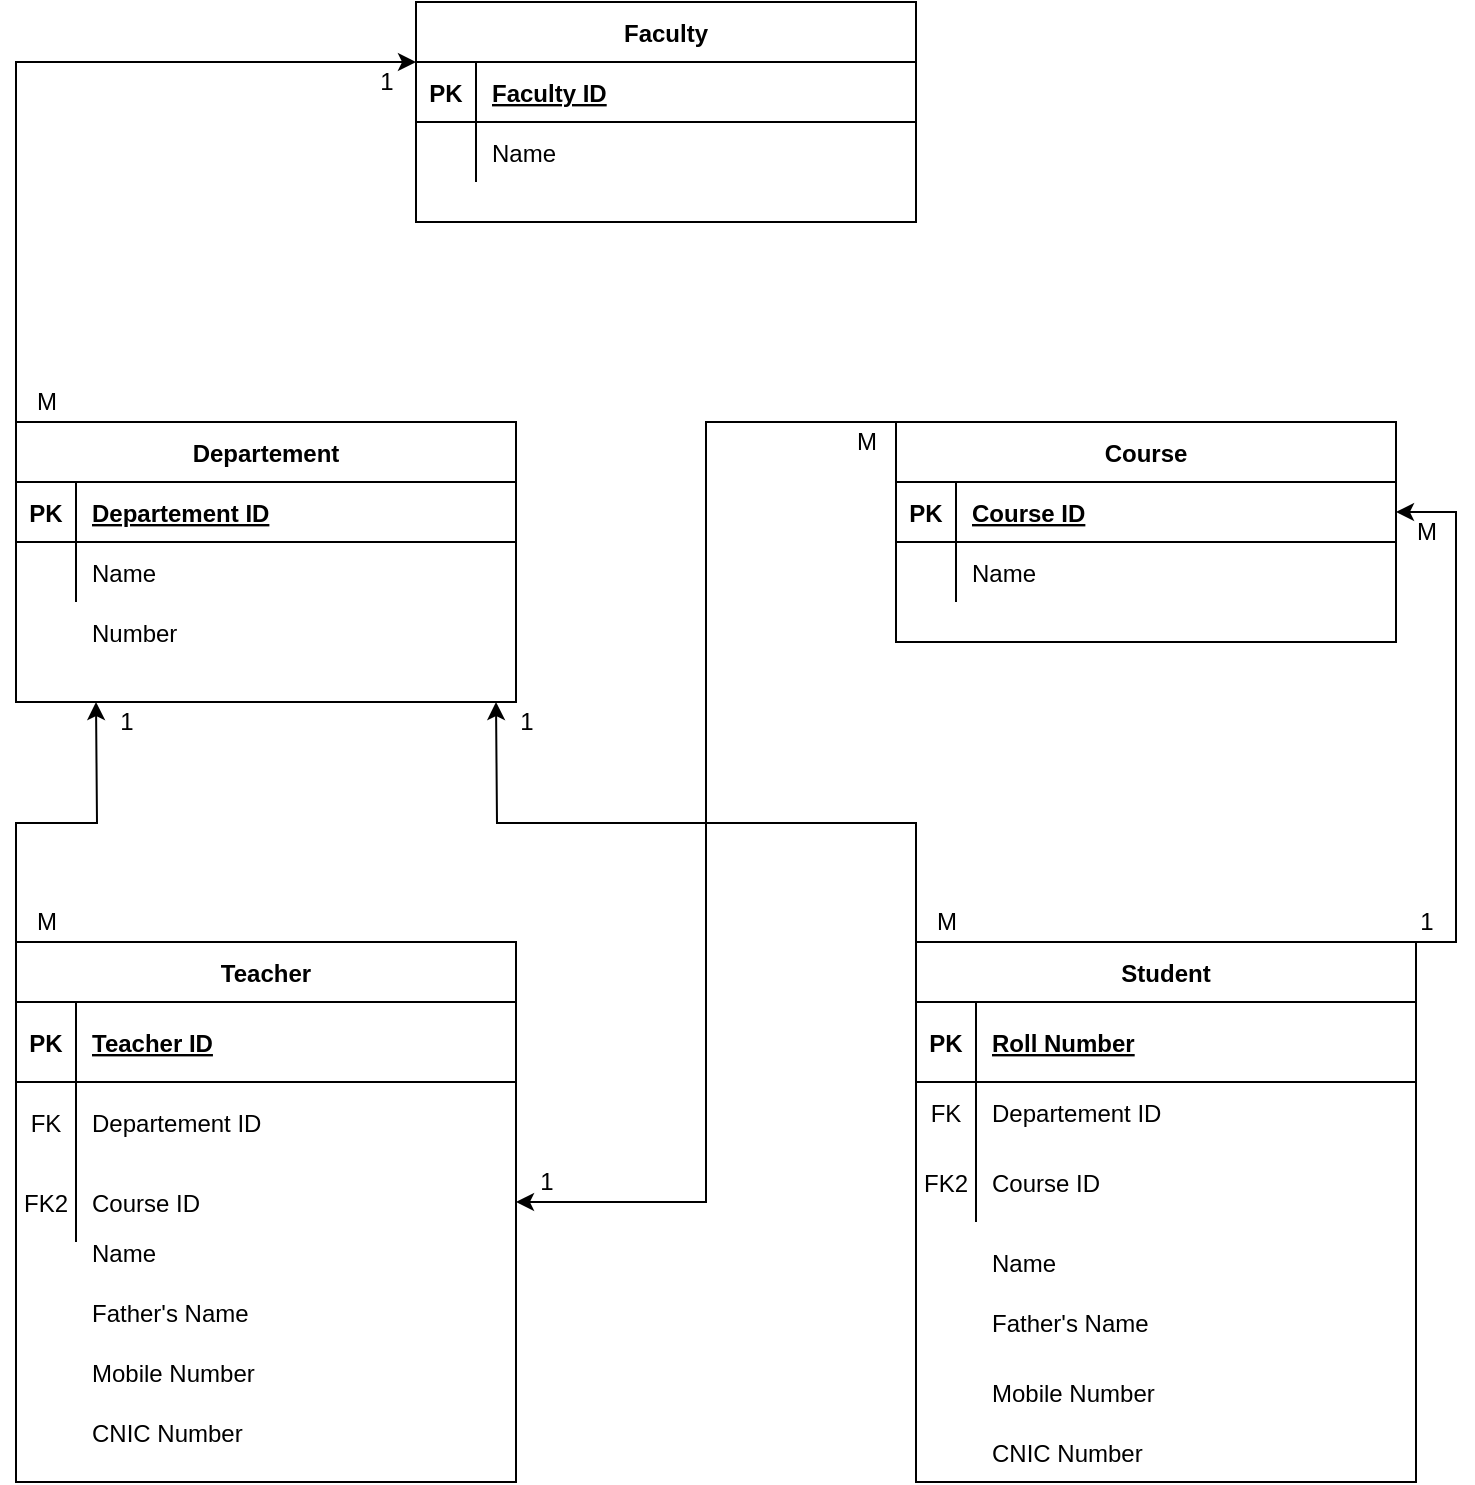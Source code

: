 <mxfile version="14.2.7" type="github">
  <diagram id="R2lEEEUBdFMjLlhIrx00" name="Page-1">
    <mxGraphModel dx="783" dy="469" grid="1" gridSize="10" guides="1" tooltips="1" connect="1" arrows="1" fold="1" page="1" pageScale="1" pageWidth="850" pageHeight="1100" math="0" shadow="0" extFonts="Permanent Marker^https://fonts.googleapis.com/css?family=Permanent+Marker">
      <root>
        <mxCell id="0" />
        <mxCell id="1" parent="0" />
        <mxCell id="LZzY_zRByge5ZcKaE3Mi-46" style="edgeStyle=orthogonalEdgeStyle;rounded=0;orthogonalLoop=1;jettySize=auto;html=1;exitX=0;exitY=0;exitDx=0;exitDy=0;" edge="1" parent="1" source="C-vyLk0tnHw3VtMMgP7b-13">
          <mxGeometry relative="1" as="geometry">
            <mxPoint x="160" y="440" as="targetPoint" />
          </mxGeometry>
        </mxCell>
        <mxCell id="C-vyLk0tnHw3VtMMgP7b-13" value="Teacher" style="shape=table;startSize=30;container=1;collapsible=1;childLayout=tableLayout;fixedRows=1;rowLines=0;fontStyle=1;align=center;resizeLast=1;" parent="1" vertex="1">
          <mxGeometry x="120" y="560" width="250" height="270" as="geometry" />
        </mxCell>
        <mxCell id="C-vyLk0tnHw3VtMMgP7b-14" value="" style="shape=partialRectangle;collapsible=0;dropTarget=0;pointerEvents=0;fillColor=none;points=[[0,0.5],[1,0.5]];portConstraint=eastwest;top=0;left=0;right=0;bottom=1;" parent="C-vyLk0tnHw3VtMMgP7b-13" vertex="1">
          <mxGeometry y="30" width="250" height="40" as="geometry" />
        </mxCell>
        <mxCell id="C-vyLk0tnHw3VtMMgP7b-15" value="PK" style="shape=partialRectangle;overflow=hidden;connectable=0;fillColor=none;top=0;left=0;bottom=0;right=0;fontStyle=1;" parent="C-vyLk0tnHw3VtMMgP7b-14" vertex="1">
          <mxGeometry width="30" height="40" as="geometry" />
        </mxCell>
        <mxCell id="C-vyLk0tnHw3VtMMgP7b-16" value="Teacher ID" style="shape=partialRectangle;overflow=hidden;connectable=0;fillColor=none;top=0;left=0;bottom=0;right=0;align=left;spacingLeft=6;fontStyle=5;" parent="C-vyLk0tnHw3VtMMgP7b-14" vertex="1">
          <mxGeometry x="30" width="220" height="40" as="geometry" />
        </mxCell>
        <mxCell id="C-vyLk0tnHw3VtMMgP7b-17" value="" style="shape=partialRectangle;collapsible=0;dropTarget=0;pointerEvents=0;fillColor=none;points=[[0,0.5],[1,0.5]];portConstraint=eastwest;top=0;left=0;right=0;bottom=0;" parent="C-vyLk0tnHw3VtMMgP7b-13" vertex="1">
          <mxGeometry y="70" width="250" height="40" as="geometry" />
        </mxCell>
        <mxCell id="C-vyLk0tnHw3VtMMgP7b-18" value="FK" style="shape=partialRectangle;overflow=hidden;connectable=0;fillColor=none;top=0;left=0;bottom=0;right=0;" parent="C-vyLk0tnHw3VtMMgP7b-17" vertex="1">
          <mxGeometry width="30" height="40" as="geometry" />
        </mxCell>
        <mxCell id="C-vyLk0tnHw3VtMMgP7b-19" value="Departement ID" style="shape=partialRectangle;overflow=hidden;connectable=0;fillColor=none;top=0;left=0;bottom=0;right=0;align=left;spacingLeft=6;" parent="C-vyLk0tnHw3VtMMgP7b-17" vertex="1">
          <mxGeometry x="30" width="220" height="40" as="geometry" />
        </mxCell>
        <mxCell id="C-vyLk0tnHw3VtMMgP7b-20" value="" style="shape=partialRectangle;collapsible=0;dropTarget=0;pointerEvents=0;fillColor=none;points=[[0,0.5],[1,0.5]];portConstraint=eastwest;top=0;left=0;right=0;bottom=0;" parent="C-vyLk0tnHw3VtMMgP7b-13" vertex="1">
          <mxGeometry y="110" width="250" height="40" as="geometry" />
        </mxCell>
        <mxCell id="C-vyLk0tnHw3VtMMgP7b-21" value="FK2" style="shape=partialRectangle;overflow=hidden;connectable=0;fillColor=none;top=0;left=0;bottom=0;right=0;" parent="C-vyLk0tnHw3VtMMgP7b-20" vertex="1">
          <mxGeometry width="30" height="40" as="geometry" />
        </mxCell>
        <mxCell id="C-vyLk0tnHw3VtMMgP7b-22" value="Course ID" style="shape=partialRectangle;overflow=hidden;connectable=0;fillColor=none;top=0;left=0;bottom=0;right=0;align=left;spacingLeft=6;" parent="C-vyLk0tnHw3VtMMgP7b-20" vertex="1">
          <mxGeometry x="30" width="220" height="40" as="geometry" />
        </mxCell>
        <mxCell id="C-vyLk0tnHw3VtMMgP7b-23" value="Faculty" style="shape=table;startSize=30;container=1;collapsible=1;childLayout=tableLayout;fixedRows=1;rowLines=0;fontStyle=1;align=center;resizeLast=1;" parent="1" vertex="1">
          <mxGeometry x="320" y="90" width="250" height="110" as="geometry" />
        </mxCell>
        <mxCell id="C-vyLk0tnHw3VtMMgP7b-24" value="" style="shape=partialRectangle;collapsible=0;dropTarget=0;pointerEvents=0;fillColor=none;points=[[0,0.5],[1,0.5]];portConstraint=eastwest;top=0;left=0;right=0;bottom=1;" parent="C-vyLk0tnHw3VtMMgP7b-23" vertex="1">
          <mxGeometry y="30" width="250" height="30" as="geometry" />
        </mxCell>
        <mxCell id="C-vyLk0tnHw3VtMMgP7b-25" value="PK" style="shape=partialRectangle;overflow=hidden;connectable=0;fillColor=none;top=0;left=0;bottom=0;right=0;fontStyle=1;" parent="C-vyLk0tnHw3VtMMgP7b-24" vertex="1">
          <mxGeometry width="30" height="30" as="geometry" />
        </mxCell>
        <mxCell id="C-vyLk0tnHw3VtMMgP7b-26" value="Faculty ID" style="shape=partialRectangle;overflow=hidden;connectable=0;fillColor=none;top=0;left=0;bottom=0;right=0;align=left;spacingLeft=6;fontStyle=5;" parent="C-vyLk0tnHw3VtMMgP7b-24" vertex="1">
          <mxGeometry x="30" width="220" height="30" as="geometry" />
        </mxCell>
        <mxCell id="C-vyLk0tnHw3VtMMgP7b-27" value="" style="shape=partialRectangle;collapsible=0;dropTarget=0;pointerEvents=0;fillColor=none;points=[[0,0.5],[1,0.5]];portConstraint=eastwest;top=0;left=0;right=0;bottom=0;" parent="C-vyLk0tnHw3VtMMgP7b-23" vertex="1">
          <mxGeometry y="60" width="250" height="30" as="geometry" />
        </mxCell>
        <mxCell id="C-vyLk0tnHw3VtMMgP7b-28" value="" style="shape=partialRectangle;overflow=hidden;connectable=0;fillColor=none;top=0;left=0;bottom=0;right=0;" parent="C-vyLk0tnHw3VtMMgP7b-27" vertex="1">
          <mxGeometry width="30" height="30" as="geometry" />
        </mxCell>
        <mxCell id="C-vyLk0tnHw3VtMMgP7b-29" value="Name" style="shape=partialRectangle;overflow=hidden;connectable=0;fillColor=none;top=0;left=0;bottom=0;right=0;align=left;spacingLeft=6;" parent="C-vyLk0tnHw3VtMMgP7b-27" vertex="1">
          <mxGeometry x="30" width="220" height="30" as="geometry" />
        </mxCell>
        <mxCell id="LZzY_zRByge5ZcKaE3Mi-5" value="Departement" style="shape=table;startSize=30;container=1;collapsible=1;childLayout=tableLayout;fixedRows=1;rowLines=0;fontStyle=1;align=center;resizeLast=1;" vertex="1" parent="1">
          <mxGeometry x="120" y="300" width="250" height="140" as="geometry" />
        </mxCell>
        <mxCell id="LZzY_zRByge5ZcKaE3Mi-6" value="" style="shape=partialRectangle;collapsible=0;dropTarget=0;pointerEvents=0;fillColor=none;points=[[0,0.5],[1,0.5]];portConstraint=eastwest;top=0;left=0;right=0;bottom=1;" vertex="1" parent="LZzY_zRByge5ZcKaE3Mi-5">
          <mxGeometry y="30" width="250" height="30" as="geometry" />
        </mxCell>
        <mxCell id="LZzY_zRByge5ZcKaE3Mi-7" value="PK" style="shape=partialRectangle;overflow=hidden;connectable=0;fillColor=none;top=0;left=0;bottom=0;right=0;fontStyle=1;" vertex="1" parent="LZzY_zRByge5ZcKaE3Mi-6">
          <mxGeometry width="30" height="30" as="geometry" />
        </mxCell>
        <mxCell id="LZzY_zRByge5ZcKaE3Mi-8" value="Departement ID" style="shape=partialRectangle;overflow=hidden;connectable=0;fillColor=none;top=0;left=0;bottom=0;right=0;align=left;spacingLeft=6;fontStyle=5;" vertex="1" parent="LZzY_zRByge5ZcKaE3Mi-6">
          <mxGeometry x="30" width="220" height="30" as="geometry" />
        </mxCell>
        <mxCell id="LZzY_zRByge5ZcKaE3Mi-9" value="" style="shape=partialRectangle;collapsible=0;dropTarget=0;pointerEvents=0;fillColor=none;points=[[0,0.5],[1,0.5]];portConstraint=eastwest;top=0;left=0;right=0;bottom=0;" vertex="1" parent="LZzY_zRByge5ZcKaE3Mi-5">
          <mxGeometry y="60" width="250" height="30" as="geometry" />
        </mxCell>
        <mxCell id="LZzY_zRByge5ZcKaE3Mi-10" value="" style="shape=partialRectangle;overflow=hidden;connectable=0;fillColor=none;top=0;left=0;bottom=0;right=0;" vertex="1" parent="LZzY_zRByge5ZcKaE3Mi-9">
          <mxGeometry width="30" height="30" as="geometry" />
        </mxCell>
        <mxCell id="LZzY_zRByge5ZcKaE3Mi-11" value="Name" style="shape=partialRectangle;overflow=hidden;connectable=0;fillColor=none;top=0;left=0;bottom=0;right=0;align=left;spacingLeft=6;" vertex="1" parent="LZzY_zRByge5ZcKaE3Mi-9">
          <mxGeometry x="30" width="220" height="30" as="geometry" />
        </mxCell>
        <mxCell id="LZzY_zRByge5ZcKaE3Mi-12" value="Number" style="shape=partialRectangle;overflow=hidden;connectable=0;fillColor=none;top=0;left=0;bottom=0;right=0;align=left;spacingLeft=6;" vertex="1" parent="1">
          <mxGeometry x="150" y="390" width="220" height="30" as="geometry" />
        </mxCell>
        <mxCell id="LZzY_zRByge5ZcKaE3Mi-15" value="Mobile Number" style="shape=partialRectangle;overflow=hidden;connectable=0;fillColor=none;top=0;left=0;bottom=0;right=0;align=left;spacingLeft=6;" vertex="1" parent="1">
          <mxGeometry x="150" y="760" width="220" height="30" as="geometry" />
        </mxCell>
        <mxCell id="LZzY_zRByge5ZcKaE3Mi-16" value="CNIC Number" style="shape=partialRectangle;overflow=hidden;connectable=0;fillColor=none;top=0;left=0;bottom=0;right=0;align=left;spacingLeft=6;" vertex="1" parent="1">
          <mxGeometry x="150" y="790" width="220" height="30" as="geometry" />
        </mxCell>
        <mxCell id="LZzY_zRByge5ZcKaE3Mi-18" value="Father&#39;s Name" style="shape=partialRectangle;overflow=hidden;connectable=0;fillColor=none;top=0;left=0;bottom=0;right=0;align=left;spacingLeft=6;" vertex="1" parent="1">
          <mxGeometry x="150" y="730" width="220" height="30" as="geometry" />
        </mxCell>
        <mxCell id="LZzY_zRByge5ZcKaE3Mi-49" style="edgeStyle=orthogonalEdgeStyle;rounded=0;orthogonalLoop=1;jettySize=auto;html=1;exitX=0;exitY=0;exitDx=0;exitDy=0;" edge="1" parent="1" source="LZzY_zRByge5ZcKaE3Mi-19">
          <mxGeometry relative="1" as="geometry">
            <mxPoint x="360" y="440" as="targetPoint" />
          </mxGeometry>
        </mxCell>
        <mxCell id="LZzY_zRByge5ZcKaE3Mi-55" style="edgeStyle=orthogonalEdgeStyle;rounded=0;orthogonalLoop=1;jettySize=auto;html=1;exitX=1;exitY=0;exitDx=0;exitDy=0;entryX=1;entryY=0.5;entryDx=0;entryDy=0;" edge="1" parent="1" source="LZzY_zRByge5ZcKaE3Mi-19" target="LZzY_zRByge5ZcKaE3Mi-33">
          <mxGeometry relative="1" as="geometry">
            <Array as="points">
              <mxPoint x="840" y="560" />
              <mxPoint x="840" y="345" />
            </Array>
          </mxGeometry>
        </mxCell>
        <mxCell id="LZzY_zRByge5ZcKaE3Mi-19" value="Student" style="shape=table;startSize=30;container=1;collapsible=1;childLayout=tableLayout;fixedRows=1;rowLines=0;fontStyle=1;align=center;resizeLast=1;" vertex="1" parent="1">
          <mxGeometry x="570" y="560" width="250" height="270" as="geometry" />
        </mxCell>
        <mxCell id="LZzY_zRByge5ZcKaE3Mi-20" value="" style="shape=partialRectangle;collapsible=0;dropTarget=0;pointerEvents=0;fillColor=none;points=[[0,0.5],[1,0.5]];portConstraint=eastwest;top=0;left=0;right=0;bottom=1;" vertex="1" parent="LZzY_zRByge5ZcKaE3Mi-19">
          <mxGeometry y="30" width="250" height="40" as="geometry" />
        </mxCell>
        <mxCell id="LZzY_zRByge5ZcKaE3Mi-21" value="PK" style="shape=partialRectangle;overflow=hidden;connectable=0;fillColor=none;top=0;left=0;bottom=0;right=0;fontStyle=1;" vertex="1" parent="LZzY_zRByge5ZcKaE3Mi-20">
          <mxGeometry width="30" height="40" as="geometry" />
        </mxCell>
        <mxCell id="LZzY_zRByge5ZcKaE3Mi-22" value="Roll Number" style="shape=partialRectangle;overflow=hidden;connectable=0;fillColor=none;top=0;left=0;bottom=0;right=0;align=left;spacingLeft=6;fontStyle=5;" vertex="1" parent="LZzY_zRByge5ZcKaE3Mi-20">
          <mxGeometry x="30" width="220" height="40" as="geometry" />
        </mxCell>
        <mxCell id="LZzY_zRByge5ZcKaE3Mi-23" value="" style="shape=partialRectangle;collapsible=0;dropTarget=0;pointerEvents=0;fillColor=none;points=[[0,0.5],[1,0.5]];portConstraint=eastwest;top=0;left=0;right=0;bottom=0;" vertex="1" parent="LZzY_zRByge5ZcKaE3Mi-19">
          <mxGeometry y="70" width="250" height="30" as="geometry" />
        </mxCell>
        <mxCell id="LZzY_zRByge5ZcKaE3Mi-24" value="FK" style="shape=partialRectangle;overflow=hidden;connectable=0;fillColor=none;top=0;left=0;bottom=0;right=0;" vertex="1" parent="LZzY_zRByge5ZcKaE3Mi-23">
          <mxGeometry width="30" height="30" as="geometry" />
        </mxCell>
        <mxCell id="LZzY_zRByge5ZcKaE3Mi-25" value="Departement ID" style="shape=partialRectangle;overflow=hidden;connectable=0;fillColor=none;top=0;left=0;bottom=0;right=0;align=left;spacingLeft=6;" vertex="1" parent="LZzY_zRByge5ZcKaE3Mi-23">
          <mxGeometry x="30" width="220" height="30" as="geometry" />
        </mxCell>
        <mxCell id="LZzY_zRByge5ZcKaE3Mi-26" value="" style="shape=partialRectangle;collapsible=0;dropTarget=0;pointerEvents=0;fillColor=none;points=[[0,0.5],[1,0.5]];portConstraint=eastwest;top=0;left=0;right=0;bottom=0;" vertex="1" parent="LZzY_zRByge5ZcKaE3Mi-19">
          <mxGeometry y="100" width="250" height="40" as="geometry" />
        </mxCell>
        <mxCell id="LZzY_zRByge5ZcKaE3Mi-27" value="FK2" style="shape=partialRectangle;overflow=hidden;connectable=0;fillColor=none;top=0;left=0;bottom=0;right=0;" vertex="1" parent="LZzY_zRByge5ZcKaE3Mi-26">
          <mxGeometry width="30" height="40" as="geometry" />
        </mxCell>
        <mxCell id="LZzY_zRByge5ZcKaE3Mi-28" value="Course ID" style="shape=partialRectangle;overflow=hidden;connectable=0;fillColor=none;top=0;left=0;bottom=0;right=0;align=left;spacingLeft=6;" vertex="1" parent="LZzY_zRByge5ZcKaE3Mi-26">
          <mxGeometry x="30" width="220" height="40" as="geometry" />
        </mxCell>
        <mxCell id="LZzY_zRByge5ZcKaE3Mi-29" value="Mobile Number" style="shape=partialRectangle;overflow=hidden;connectable=0;fillColor=none;top=0;left=0;bottom=0;right=0;align=left;spacingLeft=6;" vertex="1" parent="1">
          <mxGeometry x="600" y="770" width="220" height="30" as="geometry" />
        </mxCell>
        <mxCell id="LZzY_zRByge5ZcKaE3Mi-30" value="CNIC Number" style="shape=partialRectangle;overflow=hidden;connectable=0;fillColor=none;top=0;left=0;bottom=0;right=0;align=left;spacingLeft=6;" vertex="1" parent="1">
          <mxGeometry x="600" y="800" width="220" height="30" as="geometry" />
        </mxCell>
        <mxCell id="LZzY_zRByge5ZcKaE3Mi-31" value="Father&#39;s Name" style="shape=partialRectangle;overflow=hidden;connectable=0;fillColor=none;top=0;left=0;bottom=0;right=0;align=left;spacingLeft=6;" vertex="1" parent="1">
          <mxGeometry x="600" y="735" width="220" height="30" as="geometry" />
        </mxCell>
        <mxCell id="LZzY_zRByge5ZcKaE3Mi-52" style="edgeStyle=orthogonalEdgeStyle;rounded=0;orthogonalLoop=1;jettySize=auto;html=1;exitX=0;exitY=0;exitDx=0;exitDy=0;entryX=1;entryY=0.5;entryDx=0;entryDy=0;" edge="1" parent="1" source="LZzY_zRByge5ZcKaE3Mi-32" target="C-vyLk0tnHw3VtMMgP7b-20">
          <mxGeometry relative="1" as="geometry">
            <Array as="points">
              <mxPoint x="465" y="300" />
              <mxPoint x="465" y="690" />
            </Array>
          </mxGeometry>
        </mxCell>
        <mxCell id="LZzY_zRByge5ZcKaE3Mi-32" value="Course" style="shape=table;startSize=30;container=1;collapsible=1;childLayout=tableLayout;fixedRows=1;rowLines=0;fontStyle=1;align=center;resizeLast=1;" vertex="1" parent="1">
          <mxGeometry x="560" y="300" width="250" height="110" as="geometry" />
        </mxCell>
        <mxCell id="LZzY_zRByge5ZcKaE3Mi-33" value="" style="shape=partialRectangle;collapsible=0;dropTarget=0;pointerEvents=0;fillColor=none;points=[[0,0.5],[1,0.5]];portConstraint=eastwest;top=0;left=0;right=0;bottom=1;" vertex="1" parent="LZzY_zRByge5ZcKaE3Mi-32">
          <mxGeometry y="30" width="250" height="30" as="geometry" />
        </mxCell>
        <mxCell id="LZzY_zRByge5ZcKaE3Mi-34" value="PK" style="shape=partialRectangle;overflow=hidden;connectable=0;fillColor=none;top=0;left=0;bottom=0;right=0;fontStyle=1;" vertex="1" parent="LZzY_zRByge5ZcKaE3Mi-33">
          <mxGeometry width="30" height="30" as="geometry" />
        </mxCell>
        <mxCell id="LZzY_zRByge5ZcKaE3Mi-35" value="Course ID" style="shape=partialRectangle;overflow=hidden;connectable=0;fillColor=none;top=0;left=0;bottom=0;right=0;align=left;spacingLeft=6;fontStyle=5;" vertex="1" parent="LZzY_zRByge5ZcKaE3Mi-33">
          <mxGeometry x="30" width="220" height="30" as="geometry" />
        </mxCell>
        <mxCell id="LZzY_zRByge5ZcKaE3Mi-36" value="" style="shape=partialRectangle;collapsible=0;dropTarget=0;pointerEvents=0;fillColor=none;points=[[0,0.5],[1,0.5]];portConstraint=eastwest;top=0;left=0;right=0;bottom=0;" vertex="1" parent="LZzY_zRByge5ZcKaE3Mi-32">
          <mxGeometry y="60" width="250" height="30" as="geometry" />
        </mxCell>
        <mxCell id="LZzY_zRByge5ZcKaE3Mi-37" value="" style="shape=partialRectangle;overflow=hidden;connectable=0;fillColor=none;top=0;left=0;bottom=0;right=0;" vertex="1" parent="LZzY_zRByge5ZcKaE3Mi-36">
          <mxGeometry width="30" height="30" as="geometry" />
        </mxCell>
        <mxCell id="LZzY_zRByge5ZcKaE3Mi-38" value="Name" style="shape=partialRectangle;overflow=hidden;connectable=0;fillColor=none;top=0;left=0;bottom=0;right=0;align=left;spacingLeft=6;" vertex="1" parent="LZzY_zRByge5ZcKaE3Mi-36">
          <mxGeometry x="30" width="220" height="30" as="geometry" />
        </mxCell>
        <mxCell id="LZzY_zRByge5ZcKaE3Mi-40" value="Name" style="shape=partialRectangle;overflow=hidden;connectable=0;fillColor=none;top=0;left=0;bottom=0;right=0;align=left;spacingLeft=6;" vertex="1" parent="1">
          <mxGeometry x="600" y="700" width="220" height="40" as="geometry" />
        </mxCell>
        <mxCell id="LZzY_zRByge5ZcKaE3Mi-43" style="edgeStyle=orthogonalEdgeStyle;rounded=0;orthogonalLoop=1;jettySize=auto;html=1;exitX=0;exitY=0;exitDx=0;exitDy=0;entryX=0;entryY=0;entryDx=0;entryDy=0;entryPerimeter=0;" edge="1" parent="1" source="LZzY_zRByge5ZcKaE3Mi-5" target="C-vyLk0tnHw3VtMMgP7b-24">
          <mxGeometry relative="1" as="geometry">
            <mxPoint x="130" y="130" as="targetPoint" />
            <mxPoint x="130" y="310" as="sourcePoint" />
            <Array as="points">
              <mxPoint x="120" y="120" />
            </Array>
          </mxGeometry>
        </mxCell>
        <mxCell id="LZzY_zRByge5ZcKaE3Mi-44" value="M" style="text;html=1;resizable=0;autosize=1;align=center;verticalAlign=middle;points=[];fillColor=none;strokeColor=none;rounded=0;" vertex="1" parent="1">
          <mxGeometry x="120" y="280" width="30" height="20" as="geometry" />
        </mxCell>
        <mxCell id="LZzY_zRByge5ZcKaE3Mi-45" value="1" style="text;html=1;resizable=0;autosize=1;align=center;verticalAlign=middle;points=[];fillColor=none;strokeColor=none;rounded=0;" vertex="1" parent="1">
          <mxGeometry x="295" y="120" width="20" height="20" as="geometry" />
        </mxCell>
        <mxCell id="LZzY_zRByge5ZcKaE3Mi-47" value="1" style="text;html=1;resizable=0;autosize=1;align=center;verticalAlign=middle;points=[];fillColor=none;strokeColor=none;rounded=0;" vertex="1" parent="1">
          <mxGeometry x="165" y="440" width="20" height="20" as="geometry" />
        </mxCell>
        <mxCell id="LZzY_zRByge5ZcKaE3Mi-48" value="M" style="text;html=1;resizable=0;autosize=1;align=center;verticalAlign=middle;points=[];fillColor=none;strokeColor=none;rounded=0;" vertex="1" parent="1">
          <mxGeometry x="120" y="540" width="30" height="20" as="geometry" />
        </mxCell>
        <mxCell id="LZzY_zRByge5ZcKaE3Mi-50" value="M" style="text;html=1;resizable=0;autosize=1;align=center;verticalAlign=middle;points=[];fillColor=none;strokeColor=none;rounded=0;" vertex="1" parent="1">
          <mxGeometry x="570" y="540" width="30" height="20" as="geometry" />
        </mxCell>
        <mxCell id="LZzY_zRByge5ZcKaE3Mi-51" value="1" style="text;html=1;resizable=0;autosize=1;align=center;verticalAlign=middle;points=[];fillColor=none;strokeColor=none;rounded=0;" vertex="1" parent="1">
          <mxGeometry x="365" y="440" width="20" height="20" as="geometry" />
        </mxCell>
        <mxCell id="LZzY_zRByge5ZcKaE3Mi-53" value="M" style="text;html=1;resizable=0;autosize=1;align=center;verticalAlign=middle;points=[];fillColor=none;strokeColor=none;rounded=0;" vertex="1" parent="1">
          <mxGeometry x="530" y="300" width="30" height="20" as="geometry" />
        </mxCell>
        <mxCell id="LZzY_zRByge5ZcKaE3Mi-54" value="1" style="text;html=1;resizable=0;autosize=1;align=center;verticalAlign=middle;points=[];fillColor=none;strokeColor=none;rounded=0;" vertex="1" parent="1">
          <mxGeometry x="375" y="670" width="20" height="20" as="geometry" />
        </mxCell>
        <mxCell id="LZzY_zRByge5ZcKaE3Mi-56" value="M" style="text;html=1;resizable=0;autosize=1;align=center;verticalAlign=middle;points=[];fillColor=none;strokeColor=none;rounded=0;" vertex="1" parent="1">
          <mxGeometry x="810" y="345" width="30" height="20" as="geometry" />
        </mxCell>
        <mxCell id="LZzY_zRByge5ZcKaE3Mi-57" value="1" style="text;html=1;resizable=0;autosize=1;align=center;verticalAlign=middle;points=[];fillColor=none;strokeColor=none;rounded=0;" vertex="1" parent="1">
          <mxGeometry x="815" y="540" width="20" height="20" as="geometry" />
        </mxCell>
        <mxCell id="LZzY_zRByge5ZcKaE3Mi-58" value="Name" style="shape=partialRectangle;overflow=hidden;connectable=0;fillColor=none;top=0;left=0;bottom=0;right=0;align=left;spacingLeft=6;" vertex="1" parent="1">
          <mxGeometry x="150" y="700" width="220" height="30" as="geometry" />
        </mxCell>
      </root>
    </mxGraphModel>
  </diagram>
</mxfile>
